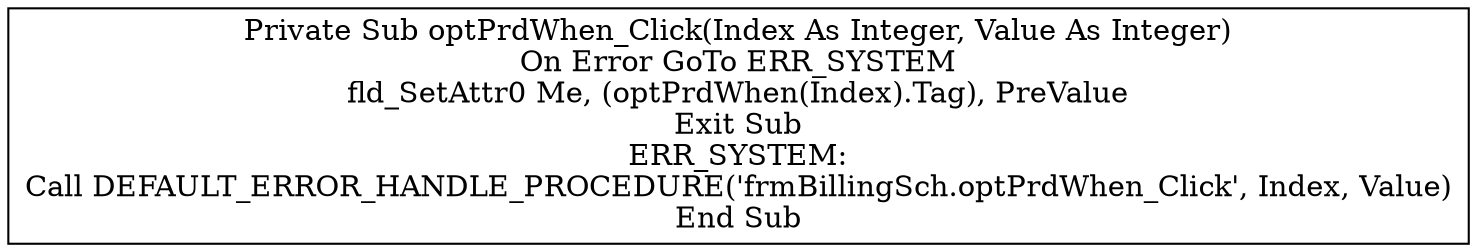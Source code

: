 digraph G{
Node_1 [ label ="Private Sub optPrdWhen_Click(Index As Integer, Value As Integer)\nOn Error GoTo ERR_SYSTEM\nfld_SetAttr0 Me, (optPrdWhen(Index).Tag), PreValue\nExit Sub\nERR_SYSTEM:\nCall DEFAULT_ERROR_HANDLE_PROCEDURE('frmBillingSch.optPrdWhen_Click', Index, Value)\nEnd Sub",shape="box"];
}
